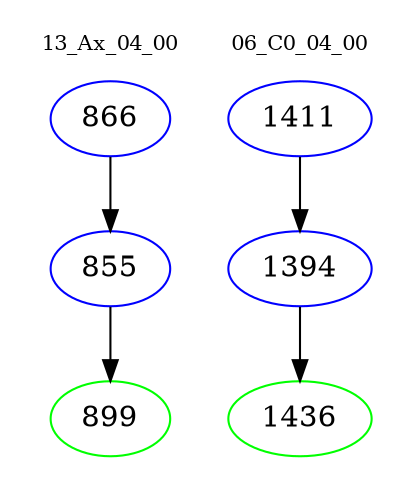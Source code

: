 digraph{
subgraph cluster_0 {
color = white
label = "13_Ax_04_00";
fontsize=10;
T0_866 [label="866", color="blue"]
T0_866 -> T0_855 [color="black"]
T0_855 [label="855", color="blue"]
T0_855 -> T0_899 [color="black"]
T0_899 [label="899", color="green"]
}
subgraph cluster_1 {
color = white
label = "06_C0_04_00";
fontsize=10;
T1_1411 [label="1411", color="blue"]
T1_1411 -> T1_1394 [color="black"]
T1_1394 [label="1394", color="blue"]
T1_1394 -> T1_1436 [color="black"]
T1_1436 [label="1436", color="green"]
}
}
